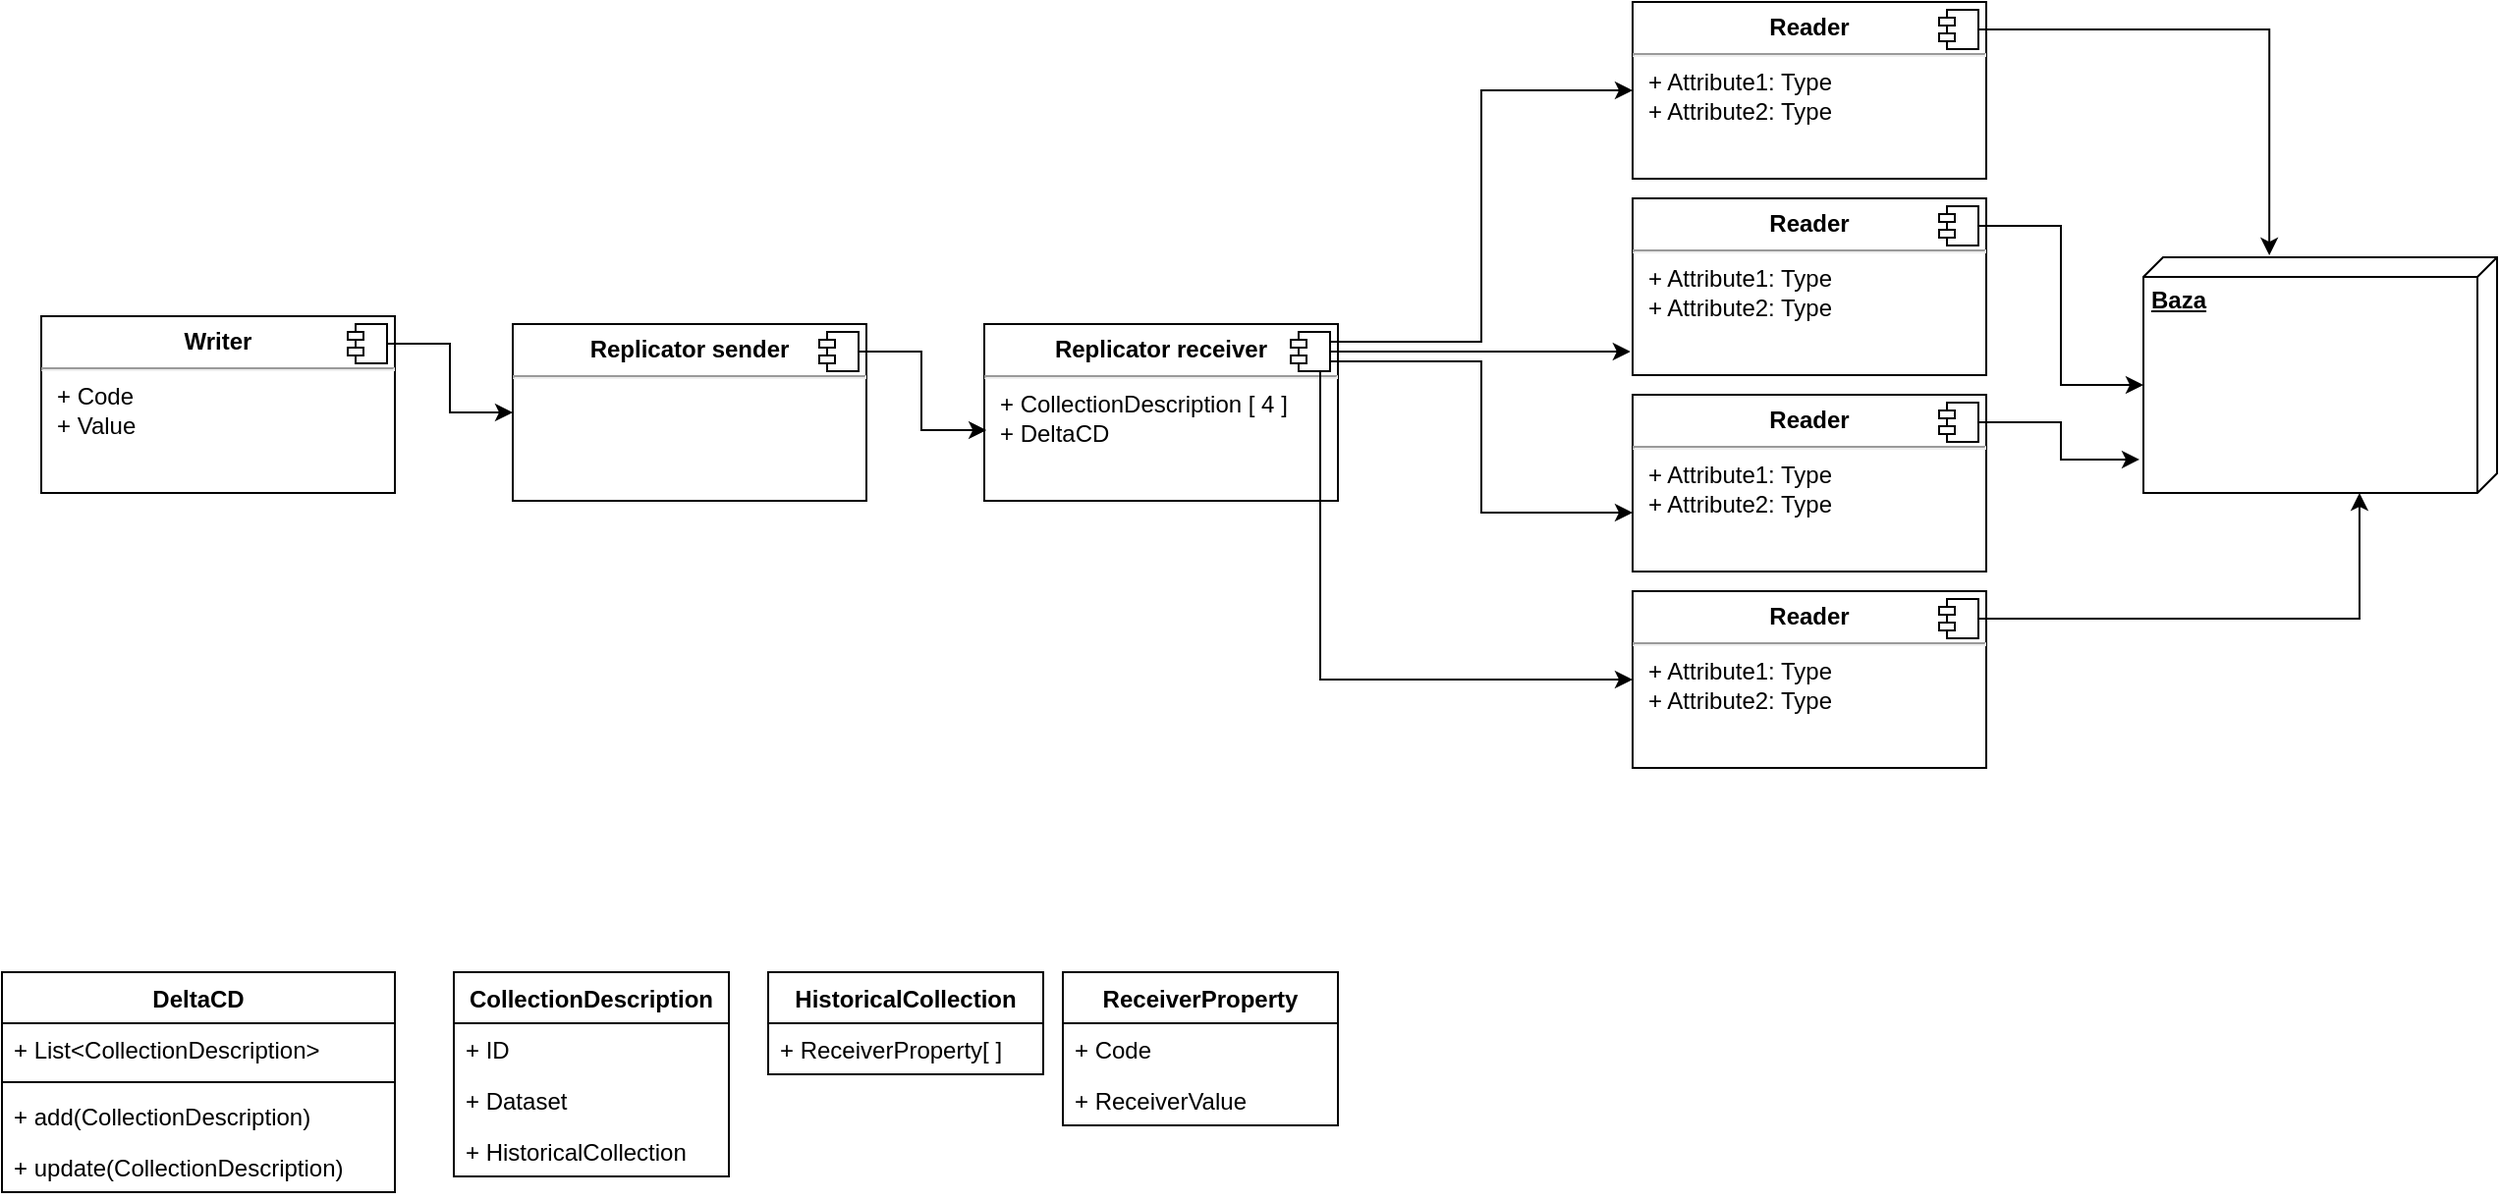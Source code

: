 <mxfile version="18.1.1" type="device"><diagram id="qrXbxhIGl24tYhzsyT1b" name="Page-1"><mxGraphModel dx="2272" dy="752" grid="1" gridSize="10" guides="1" tooltips="1" connect="1" arrows="1" fold="1" page="1" pageScale="1" pageWidth="850" pageHeight="1100" math="0" shadow="0"><root><mxCell id="0"/><mxCell id="1" parent="0"/><mxCell id="zyNgvtVYExbXWC02D6oc-15" value="&lt;p style=&quot;margin:0px;margin-top:6px;text-align:center;&quot;&gt;&lt;b&gt;Writer&lt;/b&gt;&lt;/p&gt;&lt;hr&gt;&lt;p style=&quot;margin:0px;margin-left:8px;&quot;&gt;+ Code&lt;br&gt;+ Value&lt;br&gt;&lt;/p&gt;" style="align=left;overflow=fill;html=1;dropTarget=0;" parent="1" vertex="1"><mxGeometry x="-260" y="190" width="180" height="90" as="geometry"/></mxCell><mxCell id="zyNgvtVYExbXWC02D6oc-68" style="edgeStyle=orthogonalEdgeStyle;rounded=0;orthogonalLoop=1;jettySize=auto;html=1;exitX=1;exitY=0.5;exitDx=0;exitDy=0;entryX=0;entryY=0.5;entryDx=0;entryDy=0;" parent="zyNgvtVYExbXWC02D6oc-15" source="zyNgvtVYExbXWC02D6oc-16" target="zyNgvtVYExbXWC02D6oc-66" edge="1"><mxGeometry relative="1" as="geometry"/></mxCell><mxCell id="zyNgvtVYExbXWC02D6oc-16" value="" style="shape=component;jettyWidth=8;jettyHeight=4;" parent="zyNgvtVYExbXWC02D6oc-15" vertex="1"><mxGeometry x="1" width="20" height="20" relative="1" as="geometry"><mxPoint x="-24" y="4" as="offset"/></mxGeometry></mxCell><mxCell id="zyNgvtVYExbXWC02D6oc-23" value="&lt;p style=&quot;margin:0px;margin-top:6px;text-align:center;&quot;&gt;&lt;b&gt;Reader&lt;/b&gt;&lt;/p&gt;&lt;hr&gt;&lt;p style=&quot;margin:0px;margin-left:8px;&quot;&gt;+ Attribute1: Type&lt;br&gt;+ Attribute2: Type&lt;/p&gt;" style="align=left;overflow=fill;html=1;dropTarget=0;" parent="1" vertex="1"><mxGeometry x="550" y="30" width="180" height="90" as="geometry"/></mxCell><mxCell id="zyNgvtVYExbXWC02D6oc-24" value="" style="shape=component;jettyWidth=8;jettyHeight=4;" parent="zyNgvtVYExbXWC02D6oc-23" vertex="1"><mxGeometry x="1" width="20" height="20" relative="1" as="geometry"><mxPoint x="-24" y="4" as="offset"/></mxGeometry></mxCell><mxCell id="zyNgvtVYExbXWC02D6oc-97" style="edgeStyle=orthogonalEdgeStyle;rounded=0;orthogonalLoop=1;jettySize=auto;html=1;exitX=1;exitY=0.5;exitDx=0;exitDy=0;entryX=-0.008;entryY=0.644;entryDx=0;entryDy=0;entryPerimeter=0;" parent="zyNgvtVYExbXWC02D6oc-23" source="zyNgvtVYExbXWC02D6oc-24" target="zyNgvtVYExbXWC02D6oc-96" edge="1"><mxGeometry relative="1" as="geometry"/></mxCell><mxCell id="zyNgvtVYExbXWC02D6oc-27" value="&lt;p style=&quot;margin:0px;margin-top:6px;text-align:center;&quot;&gt;&lt;b&gt;Reader&lt;/b&gt;&lt;/p&gt;&lt;hr&gt;&lt;p style=&quot;margin:0px;margin-left:8px;&quot;&gt;+ Attribute1: Type&lt;br&gt;+ Attribute2: Type&lt;/p&gt;" style="align=left;overflow=fill;html=1;dropTarget=0;" parent="1" vertex="1"><mxGeometry x="550" y="130" width="180" height="90" as="geometry"/></mxCell><mxCell id="zyNgvtVYExbXWC02D6oc-28" value="" style="shape=component;jettyWidth=8;jettyHeight=4;" parent="zyNgvtVYExbXWC02D6oc-27" vertex="1"><mxGeometry x="1" width="20" height="20" relative="1" as="geometry"><mxPoint x="-24" y="4" as="offset"/></mxGeometry></mxCell><mxCell id="zyNgvtVYExbXWC02D6oc-98" style="edgeStyle=orthogonalEdgeStyle;rounded=0;orthogonalLoop=1;jettySize=auto;html=1;exitX=1;exitY=0.5;exitDx=0;exitDy=0;entryX=0;entryY=0;entryDx=65;entryDy=180;entryPerimeter=0;" parent="zyNgvtVYExbXWC02D6oc-27" source="zyNgvtVYExbXWC02D6oc-28" target="zyNgvtVYExbXWC02D6oc-96" edge="1"><mxGeometry relative="1" as="geometry"/></mxCell><mxCell id="zyNgvtVYExbXWC02D6oc-29" value="&lt;p style=&quot;margin:0px;margin-top:6px;text-align:center;&quot;&gt;&lt;b&gt;Reader&lt;/b&gt;&lt;/p&gt;&lt;hr&gt;&lt;p style=&quot;margin:0px;margin-left:8px;&quot;&gt;+ Attribute1: Type&lt;br&gt;+ Attribute2: Type&lt;/p&gt;" style="align=left;overflow=fill;html=1;dropTarget=0;" parent="1" vertex="1"><mxGeometry x="550" y="230" width="180" height="90" as="geometry"/></mxCell><mxCell id="zyNgvtVYExbXWC02D6oc-30" value="" style="shape=component;jettyWidth=8;jettyHeight=4;" parent="zyNgvtVYExbXWC02D6oc-29" vertex="1"><mxGeometry x="1" width="20" height="20" relative="1" as="geometry"><mxPoint x="-24" y="4" as="offset"/></mxGeometry></mxCell><mxCell id="zyNgvtVYExbXWC02D6oc-99" style="edgeStyle=orthogonalEdgeStyle;rounded=0;orthogonalLoop=1;jettySize=auto;html=1;exitX=1;exitY=0.5;exitDx=0;exitDy=0;entryX=0.858;entryY=1.011;entryDx=0;entryDy=0;entryPerimeter=0;" parent="zyNgvtVYExbXWC02D6oc-29" source="zyNgvtVYExbXWC02D6oc-30" target="zyNgvtVYExbXWC02D6oc-96" edge="1"><mxGeometry relative="1" as="geometry"/></mxCell><mxCell id="zyNgvtVYExbXWC02D6oc-31" value="&lt;p style=&quot;margin:0px;margin-top:6px;text-align:center;&quot;&gt;&lt;b&gt;Reader&lt;/b&gt;&lt;/p&gt;&lt;hr&gt;&lt;p style=&quot;margin:0px;margin-left:8px;&quot;&gt;+ Attribute1: Type&lt;br&gt;+ Attribute2: Type&lt;/p&gt;" style="align=left;overflow=fill;html=1;dropTarget=0;" parent="1" vertex="1"><mxGeometry x="550" y="330" width="180" height="90" as="geometry"/></mxCell><mxCell id="zyNgvtVYExbXWC02D6oc-32" value="" style="shape=component;jettyWidth=8;jettyHeight=4;" parent="zyNgvtVYExbXWC02D6oc-31" vertex="1"><mxGeometry x="1" width="20" height="20" relative="1" as="geometry"><mxPoint x="-24" y="4" as="offset"/></mxGeometry></mxCell><mxCell id="zyNgvtVYExbXWC02D6oc-100" style="edgeStyle=orthogonalEdgeStyle;rounded=0;orthogonalLoop=1;jettySize=auto;html=1;exitX=1;exitY=0.5;exitDx=0;exitDy=0;entryX=1;entryY=0.389;entryDx=0;entryDy=0;entryPerimeter=0;" parent="zyNgvtVYExbXWC02D6oc-31" source="zyNgvtVYExbXWC02D6oc-32" target="zyNgvtVYExbXWC02D6oc-96" edge="1"><mxGeometry relative="1" as="geometry"/></mxCell><mxCell id="zyNgvtVYExbXWC02D6oc-55" value="&lt;p style=&quot;margin:0px;margin-top:6px;text-align:center;&quot;&gt;&lt;b&gt;Replicator receiver&lt;br&gt;&lt;/b&gt;&lt;/p&gt;&lt;hr&gt;&lt;p style=&quot;margin:0px;margin-left:8px;&quot;&gt;+ CollectionDescription [ 4 ]&lt;br&gt;+ DeltaCD&lt;br&gt;&lt;/p&gt;" style="align=left;overflow=fill;html=1;dropTarget=0;" parent="1" vertex="1"><mxGeometry x="220" y="194" width="180" height="90" as="geometry"/></mxCell><mxCell id="zyNgvtVYExbXWC02D6oc-56" value="" style="shape=component;jettyWidth=8;jettyHeight=4;" parent="zyNgvtVYExbXWC02D6oc-55" vertex="1"><mxGeometry x="1" width="20" height="20" relative="1" as="geometry"><mxPoint x="-24" y="4" as="offset"/></mxGeometry></mxCell><mxCell id="zyNgvtVYExbXWC02D6oc-60" style="edgeStyle=orthogonalEdgeStyle;rounded=0;orthogonalLoop=1;jettySize=auto;html=1;exitX=1;exitY=0.25;exitDx=0;exitDy=0;entryX=0;entryY=0.5;entryDx=0;entryDy=0;" parent="zyNgvtVYExbXWC02D6oc-55" source="zyNgvtVYExbXWC02D6oc-56" target="zyNgvtVYExbXWC02D6oc-23" edge="1"><mxGeometry relative="1" as="geometry"/></mxCell><mxCell id="zyNgvtVYExbXWC02D6oc-62" style="edgeStyle=orthogonalEdgeStyle;rounded=0;orthogonalLoop=1;jettySize=auto;html=1;exitX=1;exitY=0.5;exitDx=0;exitDy=0;entryX=-0.006;entryY=0.867;entryDx=0;entryDy=0;entryPerimeter=0;" parent="zyNgvtVYExbXWC02D6oc-55" source="zyNgvtVYExbXWC02D6oc-56" target="zyNgvtVYExbXWC02D6oc-27" edge="1"><mxGeometry relative="1" as="geometry"/></mxCell><mxCell id="zyNgvtVYExbXWC02D6oc-63" style="edgeStyle=orthogonalEdgeStyle;rounded=0;orthogonalLoop=1;jettySize=auto;html=1;exitX=1;exitY=0.75;exitDx=0;exitDy=0;entryX=0;entryY=0.667;entryDx=0;entryDy=0;entryPerimeter=0;" parent="zyNgvtVYExbXWC02D6oc-55" source="zyNgvtVYExbXWC02D6oc-56" target="zyNgvtVYExbXWC02D6oc-29" edge="1"><mxGeometry relative="1" as="geometry"/></mxCell><mxCell id="zyNgvtVYExbXWC02D6oc-64" style="edgeStyle=orthogonalEdgeStyle;rounded=0;orthogonalLoop=1;jettySize=auto;html=1;exitX=0.75;exitY=1;exitDx=0;exitDy=0;entryX=0;entryY=0.5;entryDx=0;entryDy=0;" parent="zyNgvtVYExbXWC02D6oc-55" source="zyNgvtVYExbXWC02D6oc-56" target="zyNgvtVYExbXWC02D6oc-31" edge="1"><mxGeometry relative="1" as="geometry"/></mxCell><mxCell id="zyNgvtVYExbXWC02D6oc-66" value="&lt;p style=&quot;margin:0px;margin-top:6px;text-align:center;&quot;&gt;&lt;b&gt;Replicator sender&lt;br&gt;&lt;/b&gt;&lt;/p&gt;&lt;hr&gt;&lt;p style=&quot;margin:0px;margin-left:8px;&quot;&gt;&lt;br&gt;&lt;br&gt;&lt;/p&gt;" style="align=left;overflow=fill;html=1;dropTarget=0;" parent="1" vertex="1"><mxGeometry x="-20" y="194" width="180" height="90" as="geometry"/></mxCell><mxCell id="zyNgvtVYExbXWC02D6oc-67" value="" style="shape=component;jettyWidth=8;jettyHeight=4;" parent="zyNgvtVYExbXWC02D6oc-66" vertex="1"><mxGeometry x="1" width="20" height="20" relative="1" as="geometry"><mxPoint x="-24" y="4" as="offset"/></mxGeometry></mxCell><mxCell id="zyNgvtVYExbXWC02D6oc-69" style="edgeStyle=orthogonalEdgeStyle;rounded=0;orthogonalLoop=1;jettySize=auto;html=1;exitX=1;exitY=0.5;exitDx=0;exitDy=0;entryX=0.006;entryY=0.6;entryDx=0;entryDy=0;entryPerimeter=0;" parent="zyNgvtVYExbXWC02D6oc-66" source="zyNgvtVYExbXWC02D6oc-67" target="zyNgvtVYExbXWC02D6oc-55" edge="1"><mxGeometry relative="1" as="geometry"/></mxCell><mxCell id="zyNgvtVYExbXWC02D6oc-70" value="CollectionDescription" style="swimlane;fontStyle=1;childLayout=stackLayout;horizontal=1;startSize=26;fillColor=none;horizontalStack=0;resizeParent=1;resizeParentMax=0;resizeLast=0;collapsible=1;marginBottom=0;" parent="1" vertex="1"><mxGeometry x="-50" y="524" width="140" height="104" as="geometry"/></mxCell><mxCell id="zyNgvtVYExbXWC02D6oc-71" value="+ ID" style="text;strokeColor=none;fillColor=none;align=left;verticalAlign=top;spacingLeft=4;spacingRight=4;overflow=hidden;rotatable=0;points=[[0,0.5],[1,0.5]];portConstraint=eastwest;" parent="zyNgvtVYExbXWC02D6oc-70" vertex="1"><mxGeometry y="26" width="140" height="26" as="geometry"/></mxCell><mxCell id="zyNgvtVYExbXWC02D6oc-72" value="+ Dataset" style="text;strokeColor=none;fillColor=none;align=left;verticalAlign=top;spacingLeft=4;spacingRight=4;overflow=hidden;rotatable=0;points=[[0,0.5],[1,0.5]];portConstraint=eastwest;" parent="zyNgvtVYExbXWC02D6oc-70" vertex="1"><mxGeometry y="52" width="140" height="26" as="geometry"/></mxCell><mxCell id="zyNgvtVYExbXWC02D6oc-73" value="+ HistoricalCollection" style="text;strokeColor=none;fillColor=none;align=left;verticalAlign=top;spacingLeft=4;spacingRight=4;overflow=hidden;rotatable=0;points=[[0,0.5],[1,0.5]];portConstraint=eastwest;" parent="zyNgvtVYExbXWC02D6oc-70" vertex="1"><mxGeometry y="78" width="140" height="26" as="geometry"/></mxCell><mxCell id="zyNgvtVYExbXWC02D6oc-74" value="HistoricalCollection" style="swimlane;fontStyle=1;childLayout=stackLayout;horizontal=1;startSize=26;fillColor=none;horizontalStack=0;resizeParent=1;resizeParentMax=0;resizeLast=0;collapsible=1;marginBottom=0;" parent="1" vertex="1"><mxGeometry x="110" y="524" width="140" height="52" as="geometry"/></mxCell><mxCell id="zyNgvtVYExbXWC02D6oc-75" value="+ ReceiverProperty[ ]" style="text;strokeColor=none;fillColor=none;align=left;verticalAlign=top;spacingLeft=4;spacingRight=4;overflow=hidden;rotatable=0;points=[[0,0.5],[1,0.5]];portConstraint=eastwest;" parent="zyNgvtVYExbXWC02D6oc-74" vertex="1"><mxGeometry y="26" width="140" height="26" as="geometry"/></mxCell><mxCell id="zyNgvtVYExbXWC02D6oc-82" value="ReceiverProperty" style="swimlane;fontStyle=1;childLayout=stackLayout;horizontal=1;startSize=26;fillColor=none;horizontalStack=0;resizeParent=1;resizeParentMax=0;resizeLast=0;collapsible=1;marginBottom=0;" parent="1" vertex="1"><mxGeometry x="260" y="524" width="140" height="78" as="geometry"/></mxCell><mxCell id="zyNgvtVYExbXWC02D6oc-83" value="+ Code" style="text;strokeColor=none;fillColor=none;align=left;verticalAlign=top;spacingLeft=4;spacingRight=4;overflow=hidden;rotatable=0;points=[[0,0.5],[1,0.5]];portConstraint=eastwest;" parent="zyNgvtVYExbXWC02D6oc-82" vertex="1"><mxGeometry y="26" width="140" height="26" as="geometry"/></mxCell><mxCell id="zyNgvtVYExbXWC02D6oc-84" value="+ ReceiverValue" style="text;strokeColor=none;fillColor=none;align=left;verticalAlign=top;spacingLeft=4;spacingRight=4;overflow=hidden;rotatable=0;points=[[0,0.5],[1,0.5]];portConstraint=eastwest;" parent="zyNgvtVYExbXWC02D6oc-82" vertex="1"><mxGeometry y="52" width="140" height="26" as="geometry"/></mxCell><mxCell id="zyNgvtVYExbXWC02D6oc-91" value="DeltaCD" style="swimlane;fontStyle=1;align=center;verticalAlign=top;childLayout=stackLayout;horizontal=1;startSize=26;horizontalStack=0;resizeParent=1;resizeParentMax=0;resizeLast=0;collapsible=1;marginBottom=0;" parent="1" vertex="1"><mxGeometry x="-280" y="524" width="200" height="112" as="geometry"/></mxCell><mxCell id="zyNgvtVYExbXWC02D6oc-92" value="+ List&lt;CollectionDescription&gt;" style="text;strokeColor=none;fillColor=none;align=left;verticalAlign=top;spacingLeft=4;spacingRight=4;overflow=hidden;rotatable=0;points=[[0,0.5],[1,0.5]];portConstraint=eastwest;" parent="zyNgvtVYExbXWC02D6oc-91" vertex="1"><mxGeometry y="26" width="200" height="26" as="geometry"/></mxCell><mxCell id="zyNgvtVYExbXWC02D6oc-93" value="" style="line;strokeWidth=1;fillColor=none;align=left;verticalAlign=middle;spacingTop=-1;spacingLeft=3;spacingRight=3;rotatable=0;labelPosition=right;points=[];portConstraint=eastwest;" parent="zyNgvtVYExbXWC02D6oc-91" vertex="1"><mxGeometry y="52" width="200" height="8" as="geometry"/></mxCell><mxCell id="zyNgvtVYExbXWC02D6oc-94" value="+ add(CollectionDescription)" style="text;strokeColor=none;fillColor=none;align=left;verticalAlign=top;spacingLeft=4;spacingRight=4;overflow=hidden;rotatable=0;points=[[0,0.5],[1,0.5]];portConstraint=eastwest;" parent="zyNgvtVYExbXWC02D6oc-91" vertex="1"><mxGeometry y="60" width="200" height="26" as="geometry"/></mxCell><mxCell id="zyNgvtVYExbXWC02D6oc-95" value="+ update(CollectionDescription)" style="text;strokeColor=none;fillColor=none;align=left;verticalAlign=top;spacingLeft=4;spacingRight=4;overflow=hidden;rotatable=0;points=[[0,0.5],[1,0.5]];portConstraint=eastwest;" parent="zyNgvtVYExbXWC02D6oc-91" vertex="1"><mxGeometry y="86" width="200" height="26" as="geometry"/></mxCell><mxCell id="zyNgvtVYExbXWC02D6oc-96" value="&lt;b&gt;Baza&lt;/b&gt;" style="verticalAlign=top;align=left;spacingTop=8;spacingLeft=2;spacingRight=12;shape=cube;size=10;direction=south;fontStyle=4;html=1;" parent="1" vertex="1"><mxGeometry x="810" y="160" width="180" height="120" as="geometry"/></mxCell></root></mxGraphModel></diagram></mxfile>